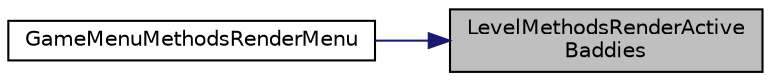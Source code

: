 digraph "LevelMethodsRenderActiveBaddies"
{
 // LATEX_PDF_SIZE
  edge [fontname="Helvetica",fontsize="10",labelfontname="Helvetica",labelfontsize="10"];
  node [fontname="Helvetica",fontsize="10",shape=record];
  rankdir="RL";
  Node1 [label="LevelMethodsRenderActive\lBaddies",height=0.2,width=0.4,color="black", fillcolor="grey75", style="filled", fontcolor="black",tooltip="Updates the baddies that have been activated"];
  Node1 -> Node2 [dir="back",color="midnightblue",fontsize="10",style="solid"];
  Node2 [label="GameMenuMethodsRenderMenu",height=0.2,width=0.4,color="black", fillcolor="white", style="filled",URL="$_game_menu_methods_8cpp.html#a6f3d4af6b7101a2d98f2c246a317b218",tooltip=" "];
}
